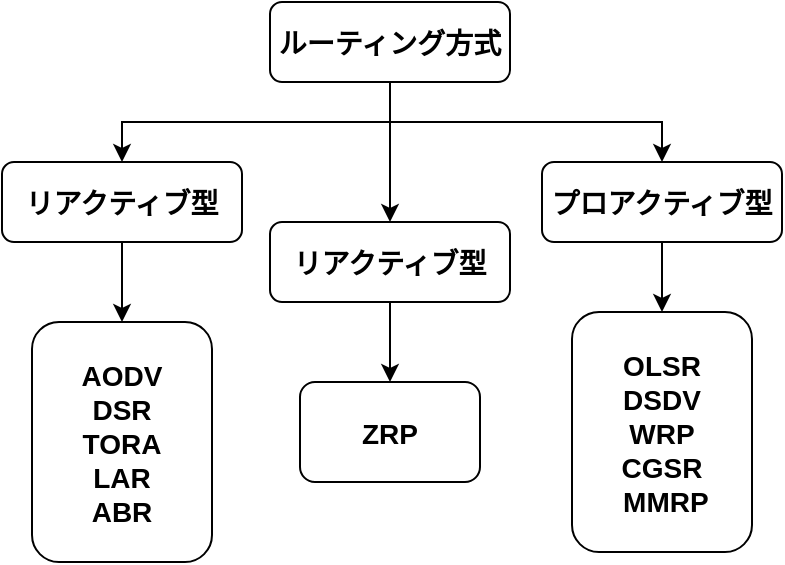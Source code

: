 <mxfile version="26.0.11">
  <diagram name="ページ1" id="weE-28tovV2WwTA0eF0w">
    <mxGraphModel dx="940" dy="625" grid="1" gridSize="10" guides="1" tooltips="1" connect="1" arrows="1" fold="1" page="1" pageScale="1" pageWidth="827" pageHeight="1169" math="0" shadow="0">
      <root>
        <mxCell id="0" />
        <mxCell id="1" parent="0" />
        <mxCell id="1-M3Ek044AznfxuNTye2-17" value="" style="group;fontSize=14;fontStyle=1;" parent="1" vertex="1" connectable="0">
          <mxGeometry x="220" y="70" width="390" height="280" as="geometry" />
        </mxCell>
        <mxCell id="1-M3Ek044AznfxuNTye2-6" value="" style="edgeStyle=orthogonalEdgeStyle;rounded=0;orthogonalLoop=1;jettySize=auto;entryX=0.5;entryY=0;entryDx=0;entryDy=0;fontSize=14;fontStyle=1" parent="1-M3Ek044AznfxuNTye2-17" source="1-M3Ek044AznfxuNTye2-1" target="1-M3Ek044AznfxuNTye2-3" edge="1">
          <mxGeometry relative="1" as="geometry">
            <Array as="points">
              <mxPoint x="194" y="60" />
              <mxPoint x="60" y="60" />
            </Array>
          </mxGeometry>
        </mxCell>
        <mxCell id="1-M3Ek044AznfxuNTye2-7" value="" style="edgeStyle=orthogonalEdgeStyle;rounded=0;orthogonalLoop=1;jettySize=auto;entryX=0.5;entryY=0;entryDx=0;entryDy=0;fontSize=14;fontStyle=1" parent="1-M3Ek044AznfxuNTye2-17" source="1-M3Ek044AznfxuNTye2-1" target="1-M3Ek044AznfxuNTye2-4" edge="1">
          <mxGeometry relative="1" as="geometry" />
        </mxCell>
        <mxCell id="1-M3Ek044AznfxuNTye2-8" value="" style="edgeStyle=orthogonalEdgeStyle;rounded=0;orthogonalLoop=1;jettySize=auto;entryX=0.5;entryY=0;entryDx=0;entryDy=0;fontSize=14;fontStyle=1" parent="1-M3Ek044AznfxuNTye2-17" source="1-M3Ek044AznfxuNTye2-1" target="1-M3Ek044AznfxuNTye2-5" edge="1">
          <mxGeometry relative="1" as="geometry">
            <Array as="points">
              <mxPoint x="194" y="60" />
              <mxPoint x="330" y="60" />
            </Array>
          </mxGeometry>
        </mxCell>
        <mxCell id="1-M3Ek044AznfxuNTye2-1" value="ルーティング方式" style="rounded=1;fontSize=14;fontStyle=1;" parent="1-M3Ek044AznfxuNTye2-17" vertex="1">
          <mxGeometry x="134" width="120" height="40" as="geometry" />
        </mxCell>
        <mxCell id="1-M3Ek044AznfxuNTye2-13" value="" style="edgeStyle=orthogonalEdgeStyle;rounded=0;orthogonalLoop=1;jettySize=auto;entryX=0.5;entryY=0;entryDx=0;entryDy=0;fontSize=14;fontStyle=1" parent="1-M3Ek044AznfxuNTye2-17" source="1-M3Ek044AznfxuNTye2-3" target="1-M3Ek044AznfxuNTye2-10" edge="1">
          <mxGeometry relative="1" as="geometry" />
        </mxCell>
        <mxCell id="1-M3Ek044AznfxuNTye2-3" value="リアクティブ型" style="rounded=1;fontSize=14;fontStyle=1;" parent="1-M3Ek044AznfxuNTye2-17" vertex="1">
          <mxGeometry y="80" width="120" height="40" as="geometry" />
        </mxCell>
        <mxCell id="1-M3Ek044AznfxuNTye2-14" value="" style="edgeStyle=orthogonalEdgeStyle;rounded=0;orthogonalLoop=1;jettySize=auto;entryX=0.5;entryY=0;entryDx=0;entryDy=0;fontSize=14;fontStyle=1" parent="1-M3Ek044AznfxuNTye2-17" source="1-M3Ek044AznfxuNTye2-4" target="1-M3Ek044AznfxuNTye2-12" edge="1">
          <mxGeometry relative="1" as="geometry" />
        </mxCell>
        <mxCell id="1-M3Ek044AznfxuNTye2-4" value="リアクティブ型" style="rounded=1;fontSize=14;fontStyle=1;" parent="1-M3Ek044AznfxuNTye2-17" vertex="1">
          <mxGeometry x="134" y="110" width="120" height="40" as="geometry" />
        </mxCell>
        <mxCell id="1-M3Ek044AznfxuNTye2-15" value="" style="edgeStyle=orthogonalEdgeStyle;rounded=0;orthogonalLoop=1;jettySize=auto;entryX=0.5;entryY=0;entryDx=0;entryDy=0;fontSize=14;fontStyle=1" parent="1-M3Ek044AznfxuNTye2-17" source="1-M3Ek044AznfxuNTye2-5" target="1-M3Ek044AznfxuNTye2-11" edge="1">
          <mxGeometry relative="1" as="geometry" />
        </mxCell>
        <mxCell id="1-M3Ek044AznfxuNTye2-5" value="プロアクティブ型" style="rounded=1;fontSize=14;fontStyle=1;" parent="1-M3Ek044AznfxuNTye2-17" vertex="1">
          <mxGeometry x="270" y="80" width="120" height="40" as="geometry" />
        </mxCell>
        <mxCell id="1-M3Ek044AznfxuNTye2-10" value="AODV&#xa;DSR&#xa;TORA&#xa;LAR&#xa;ABR" style="rounded=1;fontSize=14;fontStyle=1;" parent="1-M3Ek044AznfxuNTye2-17" vertex="1">
          <mxGeometry x="15" y="160" width="90" height="120" as="geometry" />
        </mxCell>
        <mxCell id="1-M3Ek044AznfxuNTye2-11" value="OLSR&#xa;DSDV&#xa;WRP&#xa;CGSR&#xa; MMRP" style="rounded=1;fontSize=14;fontStyle=1;" parent="1-M3Ek044AznfxuNTye2-17" vertex="1">
          <mxGeometry x="285" y="155" width="90" height="120" as="geometry" />
        </mxCell>
        <mxCell id="1-M3Ek044AznfxuNTye2-12" value="ZRP" style="rounded=1;fontSize=14;fontStyle=1;" parent="1-M3Ek044AznfxuNTye2-17" vertex="1">
          <mxGeometry x="149" y="190" width="90" height="50" as="geometry" />
        </mxCell>
      </root>
    </mxGraphModel>
  </diagram>
</mxfile>
